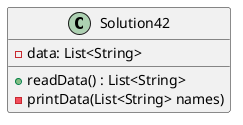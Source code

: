 @startuml

class Solution42{
'attributes
    - data: List<String>

'methods
    +readData() : List<String>
    -printData(List<String> names)
}

@enduml